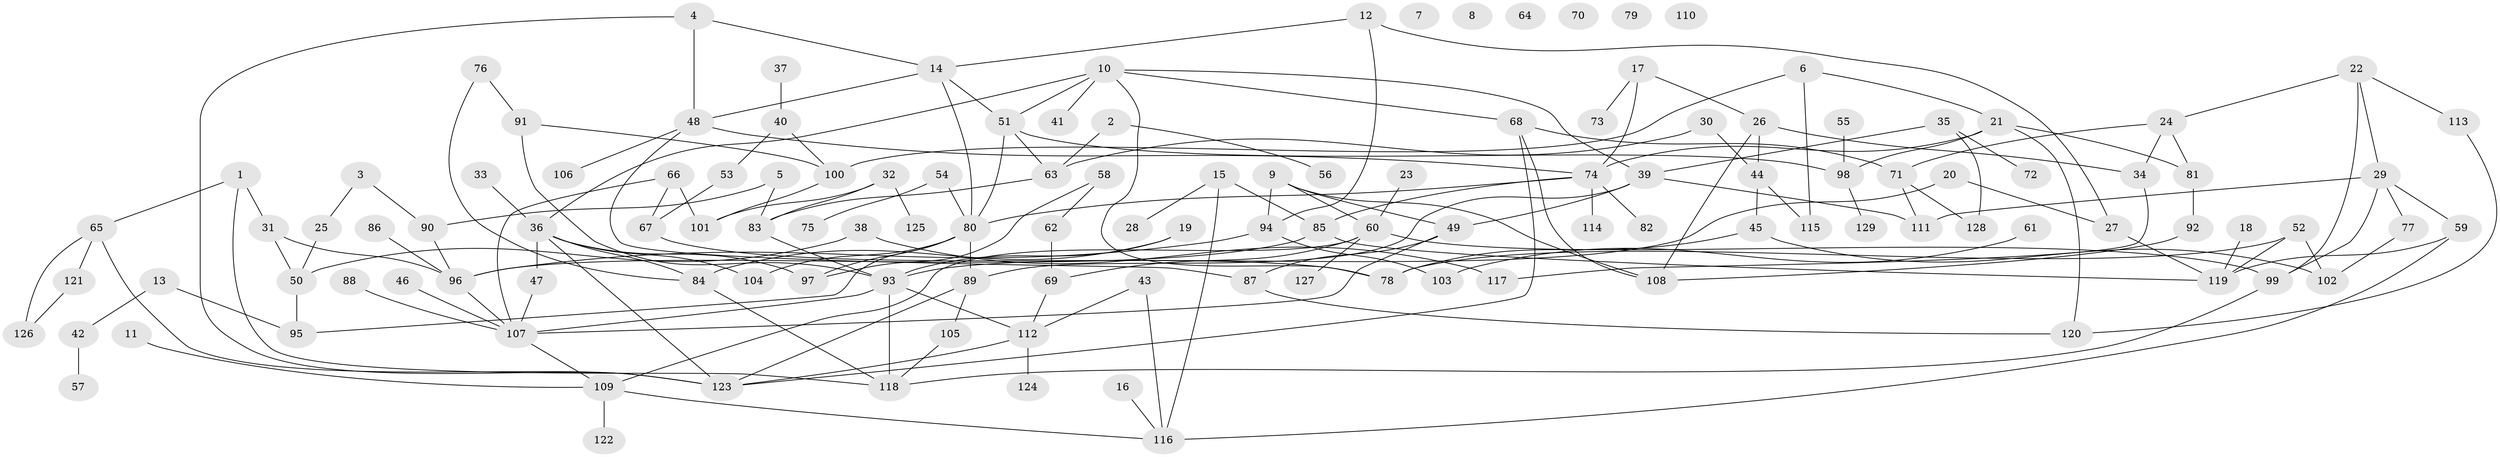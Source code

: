 // Generated by graph-tools (version 1.1) at 2025/13/03/09/25 04:13:10]
// undirected, 129 vertices, 183 edges
graph export_dot {
graph [start="1"]
  node [color=gray90,style=filled];
  1;
  2;
  3;
  4;
  5;
  6;
  7;
  8;
  9;
  10;
  11;
  12;
  13;
  14;
  15;
  16;
  17;
  18;
  19;
  20;
  21;
  22;
  23;
  24;
  25;
  26;
  27;
  28;
  29;
  30;
  31;
  32;
  33;
  34;
  35;
  36;
  37;
  38;
  39;
  40;
  41;
  42;
  43;
  44;
  45;
  46;
  47;
  48;
  49;
  50;
  51;
  52;
  53;
  54;
  55;
  56;
  57;
  58;
  59;
  60;
  61;
  62;
  63;
  64;
  65;
  66;
  67;
  68;
  69;
  70;
  71;
  72;
  73;
  74;
  75;
  76;
  77;
  78;
  79;
  80;
  81;
  82;
  83;
  84;
  85;
  86;
  87;
  88;
  89;
  90;
  91;
  92;
  93;
  94;
  95;
  96;
  97;
  98;
  99;
  100;
  101;
  102;
  103;
  104;
  105;
  106;
  107;
  108;
  109;
  110;
  111;
  112;
  113;
  114;
  115;
  116;
  117;
  118;
  119;
  120;
  121;
  122;
  123;
  124;
  125;
  126;
  127;
  128;
  129;
  1 -- 31;
  1 -- 65;
  1 -- 118;
  2 -- 56;
  2 -- 63;
  3 -- 25;
  3 -- 90;
  4 -- 14;
  4 -- 48;
  4 -- 123;
  5 -- 83;
  5 -- 90;
  6 -- 21;
  6 -- 100;
  6 -- 115;
  9 -- 49;
  9 -- 60;
  9 -- 94;
  9 -- 108;
  10 -- 36;
  10 -- 39;
  10 -- 41;
  10 -- 51;
  10 -- 68;
  10 -- 78;
  11 -- 109;
  12 -- 14;
  12 -- 27;
  12 -- 94;
  13 -- 42;
  13 -- 95;
  14 -- 48;
  14 -- 51;
  14 -- 80;
  15 -- 28;
  15 -- 85;
  15 -- 116;
  16 -- 116;
  17 -- 26;
  17 -- 73;
  17 -- 74;
  18 -- 119;
  19 -- 84;
  19 -- 93;
  20 -- 27;
  20 -- 93;
  21 -- 74;
  21 -- 81;
  21 -- 98;
  21 -- 120;
  22 -- 24;
  22 -- 29;
  22 -- 99;
  22 -- 113;
  23 -- 60;
  24 -- 34;
  24 -- 71;
  24 -- 81;
  25 -- 50;
  26 -- 34;
  26 -- 44;
  26 -- 108;
  27 -- 119;
  29 -- 59;
  29 -- 77;
  29 -- 99;
  29 -- 111;
  30 -- 44;
  30 -- 63;
  31 -- 50;
  31 -- 96;
  32 -- 83;
  32 -- 101;
  32 -- 125;
  33 -- 36;
  34 -- 117;
  35 -- 39;
  35 -- 72;
  35 -- 128;
  36 -- 47;
  36 -- 84;
  36 -- 97;
  36 -- 104;
  36 -- 123;
  37 -- 40;
  38 -- 50;
  38 -- 117;
  39 -- 49;
  39 -- 89;
  39 -- 111;
  40 -- 53;
  40 -- 100;
  42 -- 57;
  43 -- 112;
  43 -- 116;
  44 -- 45;
  44 -- 115;
  45 -- 78;
  45 -- 102;
  46 -- 107;
  47 -- 107;
  48 -- 74;
  48 -- 87;
  48 -- 106;
  49 -- 87;
  49 -- 107;
  50 -- 95;
  51 -- 63;
  51 -- 80;
  51 -- 98;
  52 -- 78;
  52 -- 102;
  52 -- 119;
  53 -- 67;
  54 -- 75;
  54 -- 80;
  55 -- 98;
  58 -- 62;
  58 -- 97;
  59 -- 116;
  59 -- 119;
  60 -- 69;
  60 -- 99;
  60 -- 109;
  60 -- 127;
  61 -- 103;
  62 -- 69;
  63 -- 83;
  65 -- 121;
  65 -- 123;
  65 -- 126;
  66 -- 67;
  66 -- 101;
  66 -- 107;
  67 -- 78;
  68 -- 71;
  68 -- 108;
  68 -- 123;
  69 -- 112;
  71 -- 111;
  71 -- 128;
  74 -- 80;
  74 -- 82;
  74 -- 85;
  74 -- 114;
  76 -- 84;
  76 -- 91;
  77 -- 102;
  80 -- 89;
  80 -- 95;
  80 -- 97;
  80 -- 104;
  81 -- 92;
  83 -- 93;
  84 -- 118;
  85 -- 96;
  85 -- 119;
  86 -- 96;
  87 -- 120;
  88 -- 107;
  89 -- 105;
  89 -- 123;
  90 -- 96;
  91 -- 93;
  91 -- 100;
  92 -- 108;
  93 -- 107;
  93 -- 112;
  93 -- 118;
  94 -- 96;
  94 -- 103;
  96 -- 107;
  98 -- 129;
  99 -- 118;
  100 -- 101;
  105 -- 118;
  107 -- 109;
  109 -- 116;
  109 -- 122;
  112 -- 123;
  112 -- 124;
  113 -- 120;
  121 -- 126;
}
